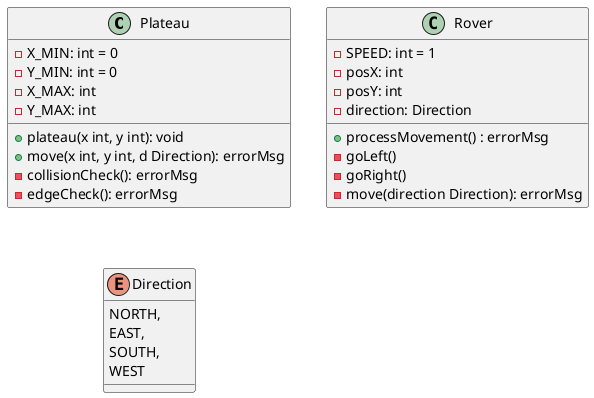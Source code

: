 @startuml
'https://plantuml.com/class-diagram



class Plateau {
- X_MIN: int = 0
- Y_MIN: int = 0
- X_MAX: int
- Y_MAX: int
' Other rover position?

+ plateau(x int, y int): void
+ move(x int, y int, d Direction): errorMsg
- collisionCheck(): errorMsg
- edgeCheck(): errorMsg
}

class Rover {
- SPEED: int = 1
- posX: int
- posY: int
- direction: Direction
+ processMovement() : errorMsg
- goLeft()
- goRight()
- move(direction Direction): errorMsg
}

enum Direction {
NORTH,
EAST,
SOUTH,
WEST
}

@enduml